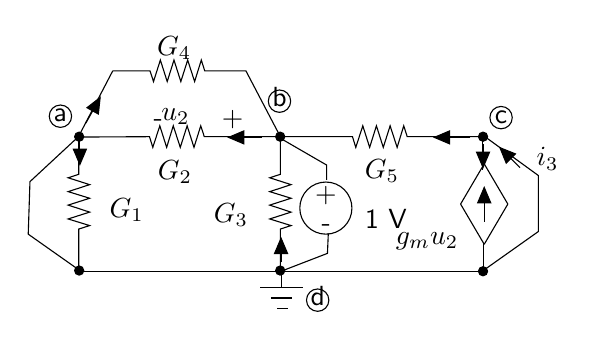 \begin{tikzpicture}[y=-1cm]
\sf
\draw[black] (3.853,2.842) -- (3.853,3.329) -- (3.718,3.373) -- (3.991,3.46) -- (3.718,3.549) -- (3.991,3.633) -- (3.718,3.72) -- (3.991,3.809) -- (3.718,3.896) -- (3.991,3.98) -- (3.853,4.024) -- (3.853,4.58);
\draw[black] (6.413,2.842) -- (6.413,3.329) -- (6.278,3.373) -- (6.549,3.46) -- (6.278,3.549) -- (6.549,3.633) -- (6.278,3.72) -- (6.549,3.809) -- (6.278,3.896) -- (6.549,3.98) -- (6.413,4.024) -- (6.413,4.58);
\draw[black] (4.282,2.016) -- (4.758,2.016) -- (4.802,2.151) -- (4.889,1.878) -- (4.976,2.151) -- (5.062,1.878) -- (5.149,2.151) -- (5.236,1.878) -- (5.324,2.151) -- (5.409,1.878) -- (5.453,2.016) -- (5.982,2.016);
\draw[black] (3.822,2.856) -- (4.751,2.851) -- (4.793,2.987) -- (4.882,2.713) -- (4.969,2.987) -- (5.053,2.713) -- (5.142,2.987) -- (5.229,2.713) -- (5.316,2.987) -- (5.402,2.713) -- (5.447,2.851) -- (6.393,2.851);
\draw[black] (6.436,2.851) -- (7.329,2.851) -- (7.371,2.987) -- (7.46,2.713) -- (7.547,2.987) -- (7.633,2.713) -- (7.72,2.987) -- (7.807,2.713) -- (7.896,2.987) -- (7.98,2.713) -- (8.024,2.851) -- (9.011,2.851);
\draw[black] (3.62,2.591) circle (0.142cm);
\path (3.62,2.662) node[text=black,anchor=base] {a};
\draw[black] (6.402,2.4) circle (0.142cm);
\path (6.402,2.473) node[text=black,anchor=base] {b};
\draw[black] (9.002,3.196) -- (9.302,3.707);
\draw[black] (9.002,4.218) -- (9.302,3.707);
\draw[black] (9.002,3.196) -- (8.702,3.707);
\draw[black] (9.002,4.218) -- (8.702,3.707);
\draw[arrows=-triangle 45,black] (9.002,3.933) -- (9.002,3.478);
\draw[black] (6.991,3.758) circle (0.331cm);
\path (6.991,3.687) node[text=black,anchor=base] {+};
\path (6.996,4.049) node[text=black,anchor=base] {-};
\filldraw[black] (3.858,2.851) circle (0.058cm);
\filldraw[black] (3.858,4.551) circle (0.058cm);
\filldraw[black] (6.411,2.851) circle (0.058cm);
\filldraw[black] (6.411,4.551) circle (0.058cm);
\filldraw[black] (8.987,2.851) circle (0.058cm);
\filldraw[black] (8.987,4.56) circle (0.058cm);
\draw[black] (6.887,4.927) circle (0.142cm);
\draw[black] (9.216,2.609) circle (0.142cm);
\draw[black] (5.976,2.016) -- (6.413,2.851);
\draw[black] (4.284,2.016) -- (3.849,2.851);
\draw[arrows=-triangle 45,black] (6.176,2.86) -- (5.738,2.86);
\draw[arrows=-triangle 45,black] (3.867,2.898) -- (3.867,3.222);
\draw[arrows=-triangle 45,black] (8.827,2.86) -- (8.351,2.86);
\draw[arrows=-triangle 45,black] (8.987,2.947) -- (8.987,3.26);
\draw[arrows=-triangle 45,black] (6.422,4.447) -- (6.422,4.122);
\draw[arrows=-triangle 45,black] (3.942,2.68) -- (4.133,2.338);
\draw[black] (8.991,4.207) -- (8.991,4.54);
\draw[black] (8.98,2.84) -- (8.98,3.273);
\draw[black] (3.878,4.56) -- (9.011,4.56);
\draw[arrows=-triangle 45,black] (9.456,3.244) -- (9.189,2.978);
\draw[black] (6.444,2.889) -- (7,3.211) -- (7,3.4);
\draw[black] (6.433,4.556) -- (7.011,4.333) -- (7.022,4.078);
\draw[black] (9.033,2.867) -- (9.689,3.344) -- (9.689,4.056) -- (9,4.544);
\draw[black] (3.856,2.844) -- (3.233,3.422) -- (3.211,4.089) -- (3.856,4.544);
\path (5.064,1.824) node[text=black,anchor=base] {$G_4$};
\path (5.073,3.391) node[text=black,anchor=base] {$G_2$};
\path (7.704,3.382) node[text=black,anchor=base] {$G_5$};
\path (4.122,3.876) node[text=black,anchor=base west] {$G_1$};
\path (6.127,3.942) node[text=black,anchor=base east] {$G_3$};
\path (6.887,4.998) node[text=black,anchor=base] {d};
\path (9.216,2.682) node[text=black,anchor=base] {c};
\path (4.68,2.718) node[text=black,anchor=base west] {-};
\path (5.547,2.718) node[text=black,anchor=base west] {+};
\path (5.08,2.64) node[text=black,anchor=base] {$u_2$};
\path (9.544,3.222) node[text=black,anchor=base west] {$i_{3}$};
\path (7.367,4.022) node[text=black,anchor=base west] {1 V};
\path (8.798,4.224) node[text=black,anchor=base east] {$g_mu_2$};
\draw (6.427,4.491) -- (6.427,4.762);
\draw (6.156,4.762) -- (6.698,4.762);
\draw (6.291,4.9) -- (6.562,4.9);
\draw (6.373,5.036) -- (6.507,5.036);

\end{tikzpicture}%

%% Configure (x)emacs for this file ...
%% Local Variables:
%% mode: latex
%% End: